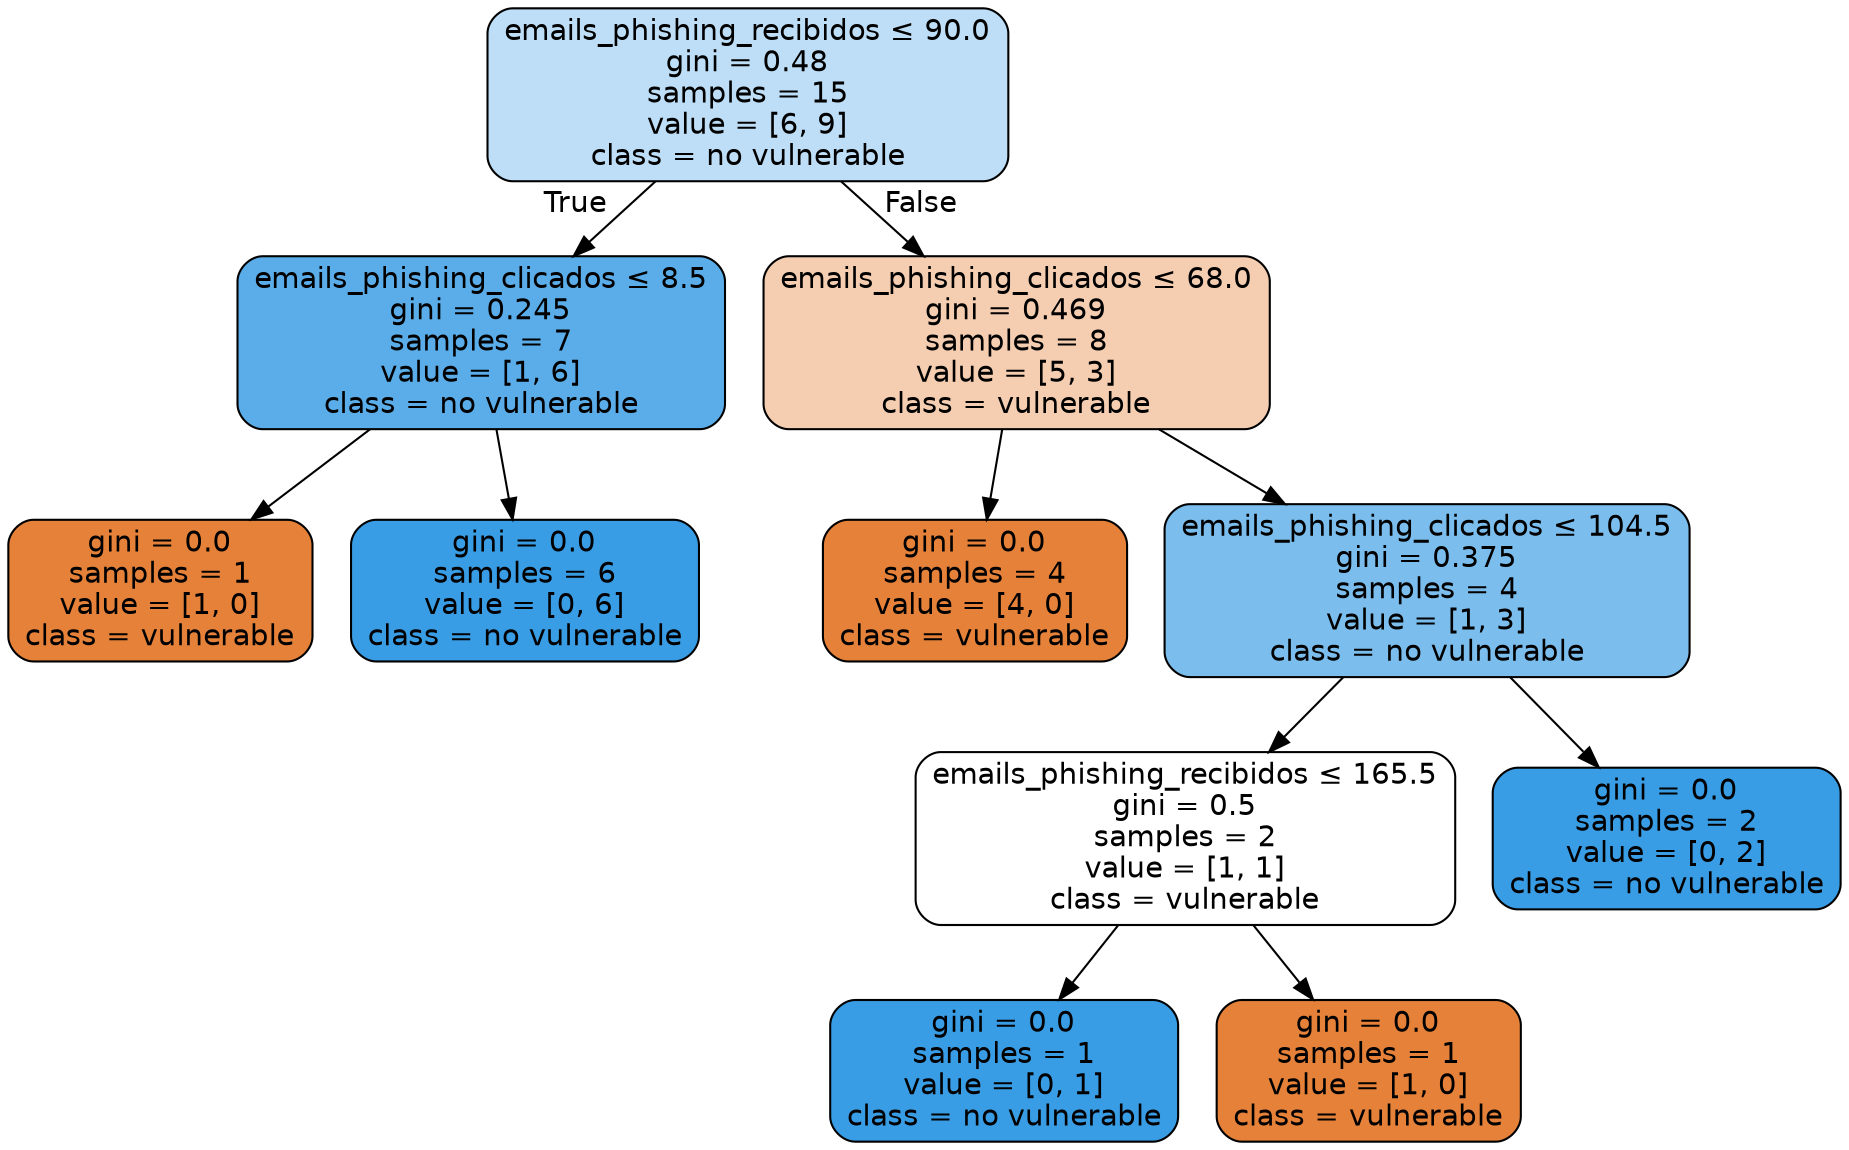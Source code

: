 digraph Tree {
node [shape=box, style="filled, rounded", color="black", fontname="helvetica"] ;
edge [fontname="helvetica"] ;
0 [label=<emails_phishing_recibidos &le; 90.0<br/>gini = 0.48<br/>samples = 15<br/>value = [6, 9]<br/>class = no vulnerable>, fillcolor="#bddef6"] ;
1 [label=<emails_phishing_clicados &le; 8.5<br/>gini = 0.245<br/>samples = 7<br/>value = [1, 6]<br/>class = no vulnerable>, fillcolor="#5aade9"] ;
0 -> 1 [labeldistance=2.5, labelangle=45, headlabel="True"] ;
2 [label=<gini = 0.0<br/>samples = 1<br/>value = [1, 0]<br/>class = vulnerable>, fillcolor="#e58139"] ;
1 -> 2 ;
3 [label=<gini = 0.0<br/>samples = 6<br/>value = [0, 6]<br/>class = no vulnerable>, fillcolor="#399de5"] ;
1 -> 3 ;
4 [label=<emails_phishing_clicados &le; 68.0<br/>gini = 0.469<br/>samples = 8<br/>value = [5, 3]<br/>class = vulnerable>, fillcolor="#f5cdb0"] ;
0 -> 4 [labeldistance=2.5, labelangle=-45, headlabel="False"] ;
5 [label=<gini = 0.0<br/>samples = 4<br/>value = [4, 0]<br/>class = vulnerable>, fillcolor="#e58139"] ;
4 -> 5 ;
6 [label=<emails_phishing_clicados &le; 104.5<br/>gini = 0.375<br/>samples = 4<br/>value = [1, 3]<br/>class = no vulnerable>, fillcolor="#7bbeee"] ;
4 -> 6 ;
7 [label=<emails_phishing_recibidos &le; 165.5<br/>gini = 0.5<br/>samples = 2<br/>value = [1, 1]<br/>class = vulnerable>, fillcolor="#ffffff"] ;
6 -> 7 ;
8 [label=<gini = 0.0<br/>samples = 1<br/>value = [0, 1]<br/>class = no vulnerable>, fillcolor="#399de5"] ;
7 -> 8 ;
9 [label=<gini = 0.0<br/>samples = 1<br/>value = [1, 0]<br/>class = vulnerable>, fillcolor="#e58139"] ;
7 -> 9 ;
10 [label=<gini = 0.0<br/>samples = 2<br/>value = [0, 2]<br/>class = no vulnerable>, fillcolor="#399de5"] ;
6 -> 10 ;
}
